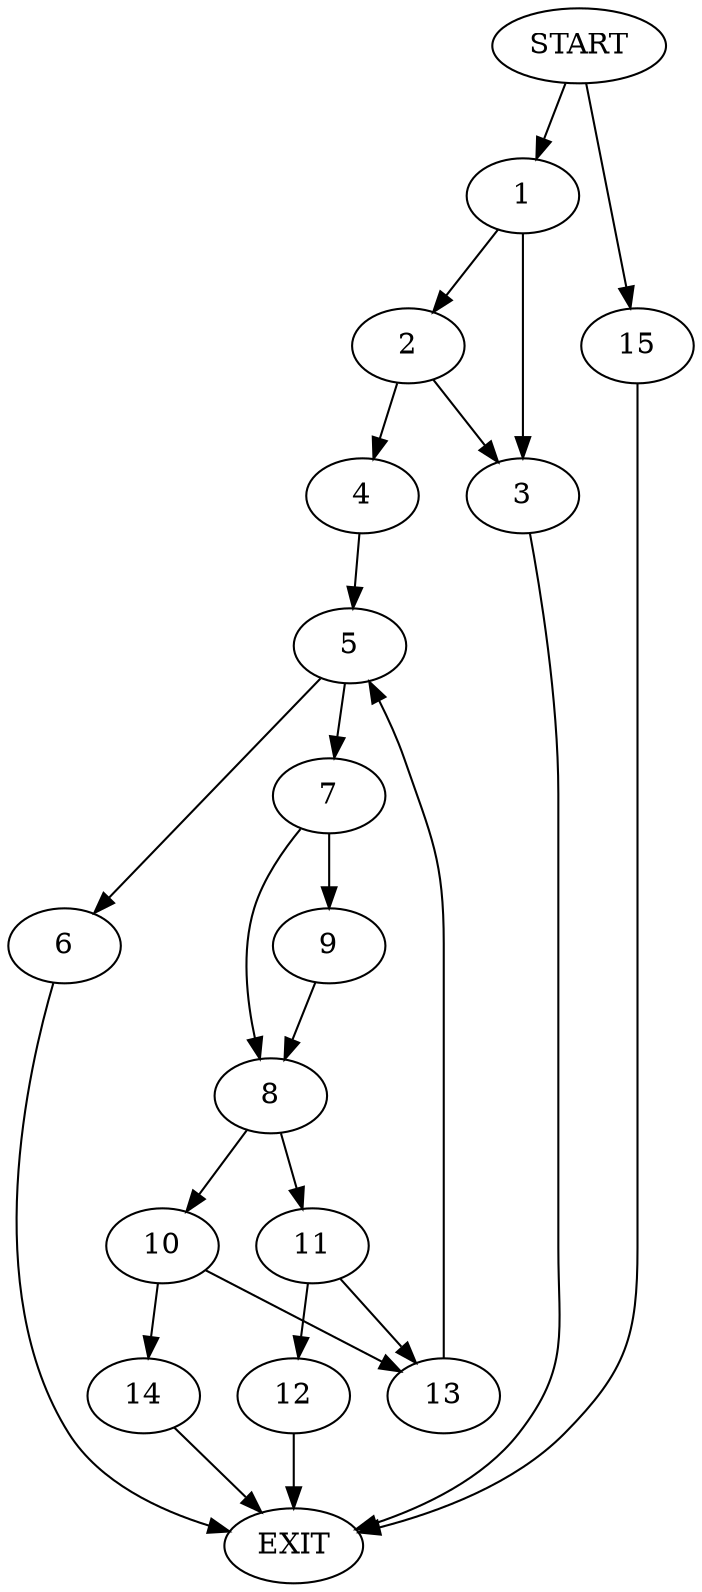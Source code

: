 digraph {
0 [label="START"]
16 [label="EXIT"]
0 -> 1
1 -> 2
1 -> 3
2 -> 3
2 -> 4
3 -> 16
4 -> 5
5 -> 6
5 -> 7
7 -> 8
7 -> 9
6 -> 16
8 -> 10
8 -> 11
9 -> 8
11 -> 12
11 -> 13
10 -> 14
10 -> 13
13 -> 5
14 -> 16
12 -> 16
0 -> 15
15 -> 16
}
